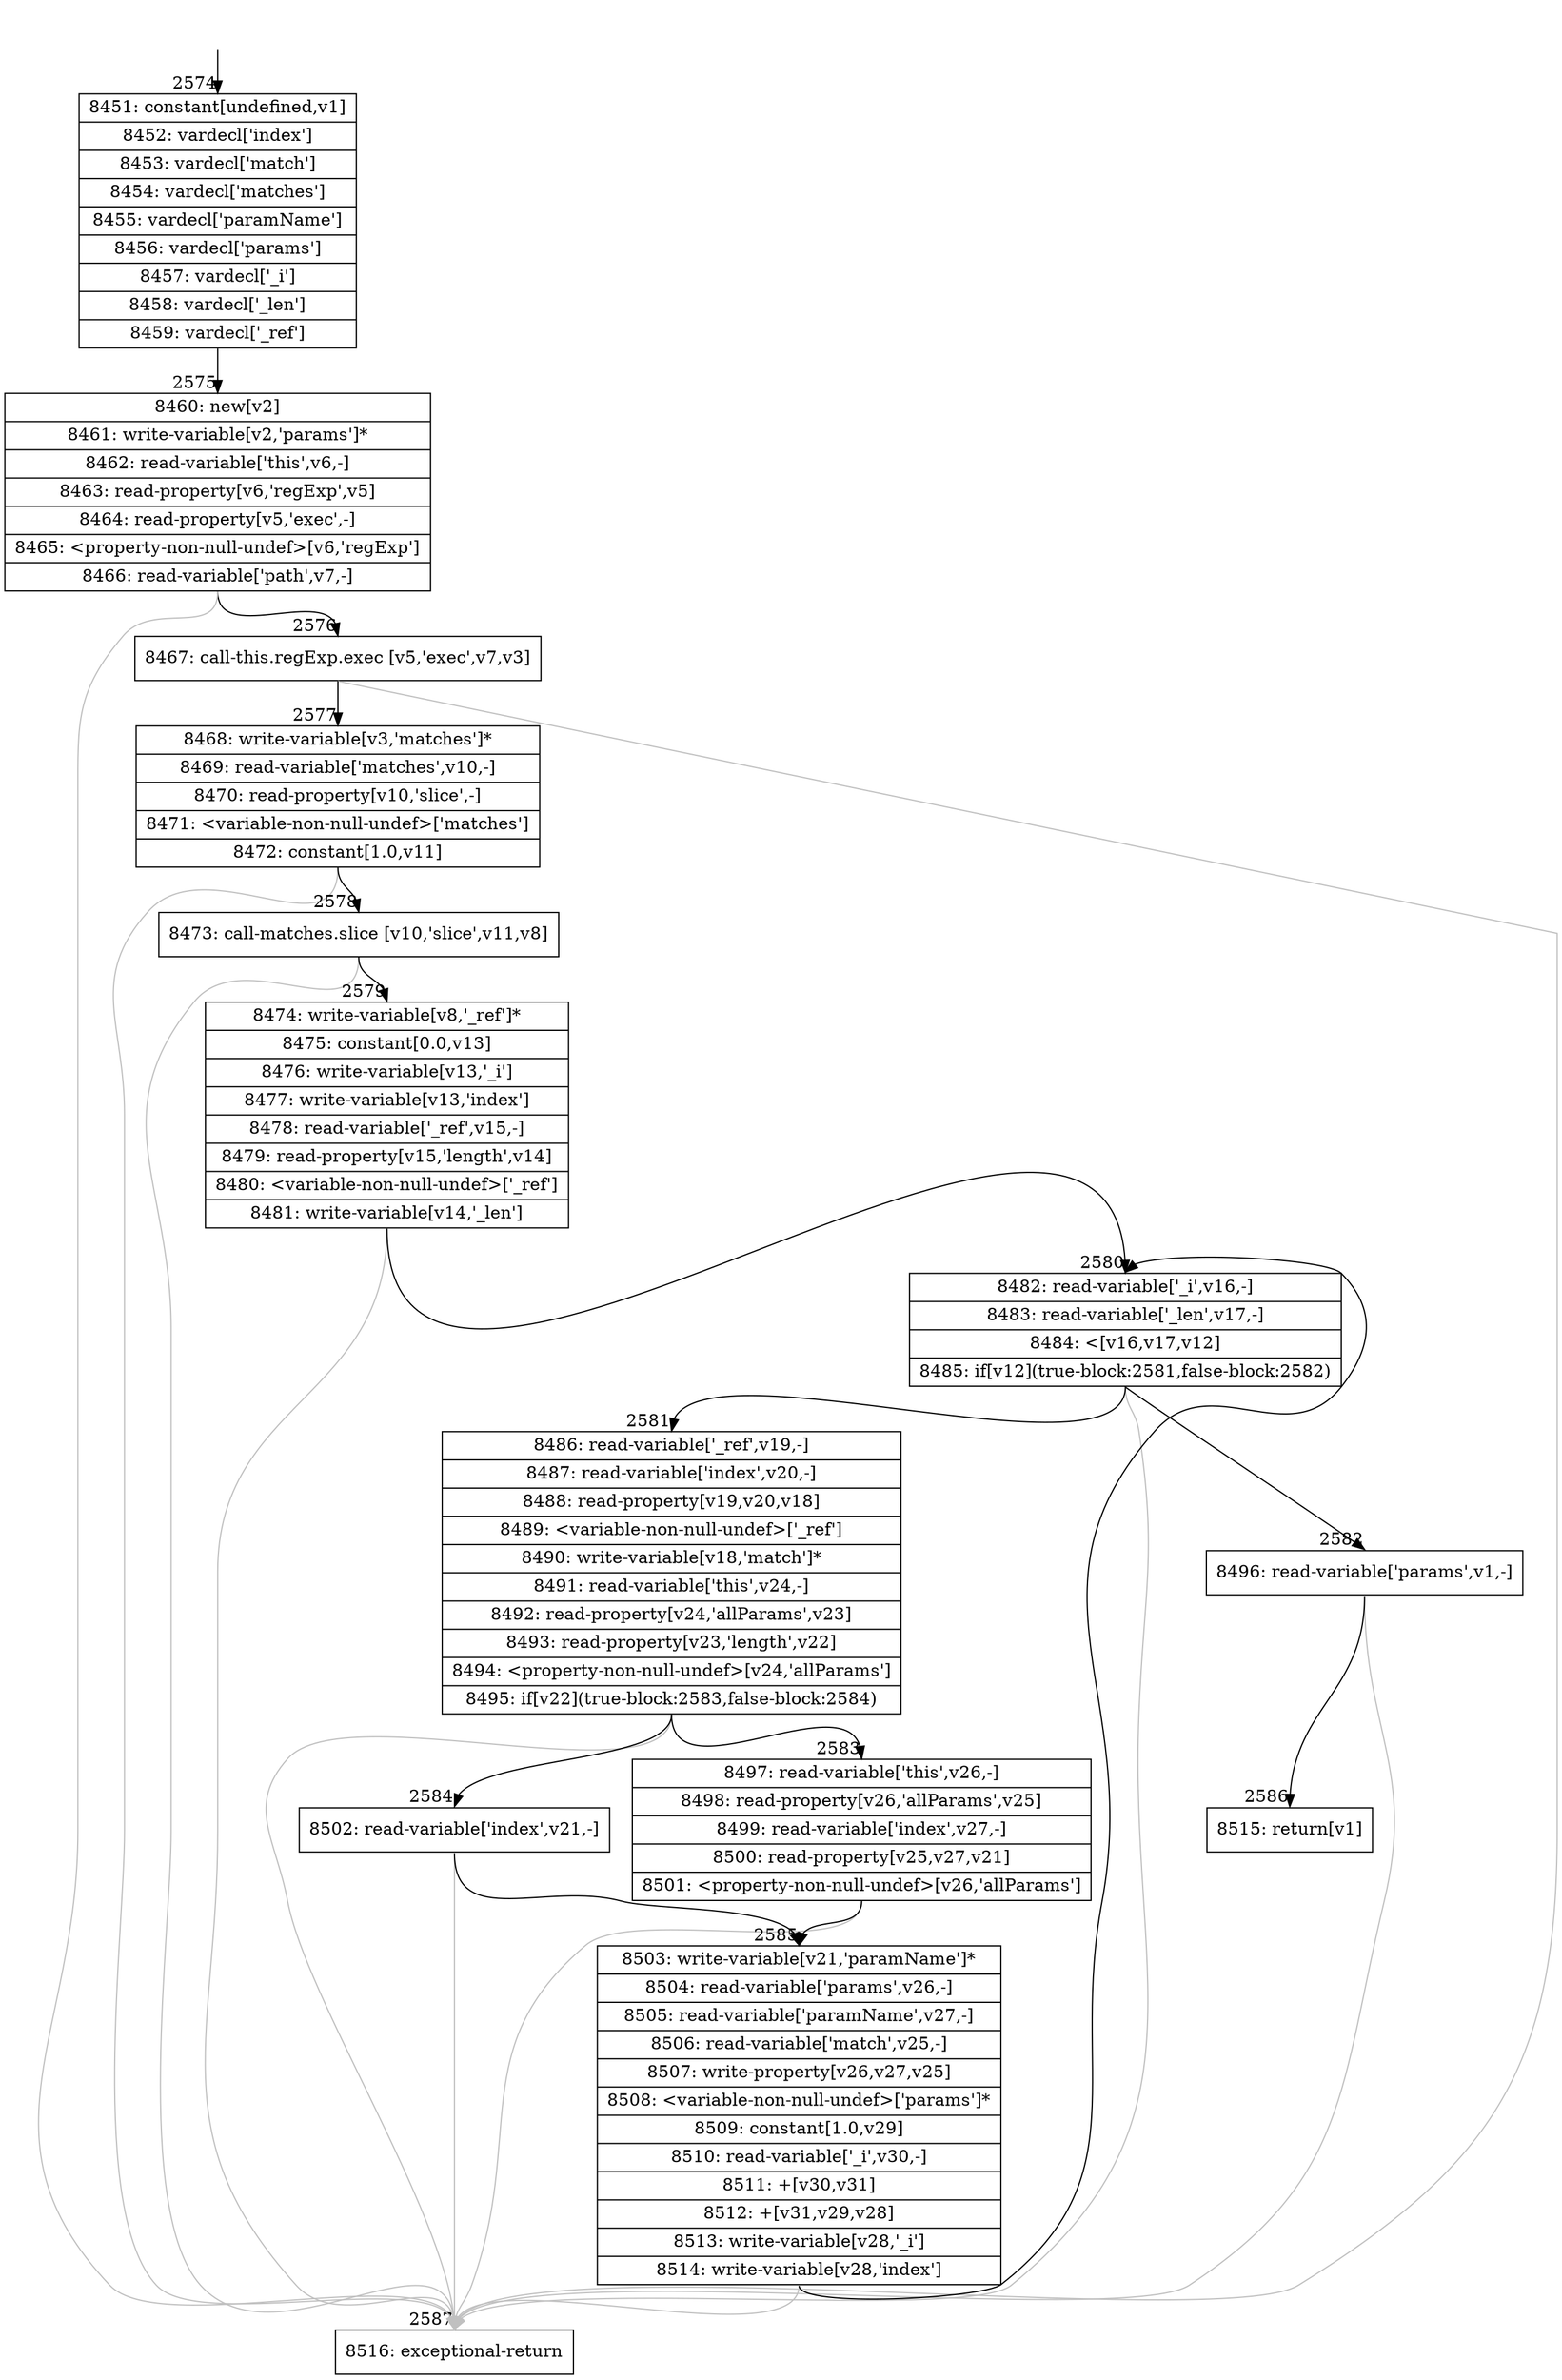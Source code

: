 digraph {
rankdir="TD"
BB_entry204[shape=none,label=""];
BB_entry204 -> BB2574 [tailport=s, headport=n, headlabel="    2574"]
BB2574 [shape=record label="{8451: constant[undefined,v1]|8452: vardecl['index']|8453: vardecl['match']|8454: vardecl['matches']|8455: vardecl['paramName']|8456: vardecl['params']|8457: vardecl['_i']|8458: vardecl['_len']|8459: vardecl['_ref']}" ] 
BB2574 -> BB2575 [tailport=s, headport=n, headlabel="      2575"]
BB2575 [shape=record label="{8460: new[v2]|8461: write-variable[v2,'params']*|8462: read-variable['this',v6,-]|8463: read-property[v6,'regExp',v5]|8464: read-property[v5,'exec',-]|8465: \<property-non-null-undef\>[v6,'regExp']|8466: read-variable['path',v7,-]}" ] 
BB2575 -> BB2576 [tailport=s, headport=n, headlabel="      2576"]
BB2575 -> BB2587 [tailport=s, headport=n, color=gray, headlabel="      2587"]
BB2576 [shape=record label="{8467: call-this.regExp.exec [v5,'exec',v7,v3]}" ] 
BB2576 -> BB2577 [tailport=s, headport=n, headlabel="      2577"]
BB2576 -> BB2587 [tailport=s, headport=n, color=gray]
BB2577 [shape=record label="{8468: write-variable[v3,'matches']*|8469: read-variable['matches',v10,-]|8470: read-property[v10,'slice',-]|8471: \<variable-non-null-undef\>['matches']|8472: constant[1.0,v11]}" ] 
BB2577 -> BB2578 [tailport=s, headport=n, headlabel="      2578"]
BB2577 -> BB2587 [tailport=s, headport=n, color=gray]
BB2578 [shape=record label="{8473: call-matches.slice [v10,'slice',v11,v8]}" ] 
BB2578 -> BB2579 [tailport=s, headport=n, headlabel="      2579"]
BB2578 -> BB2587 [tailport=s, headport=n, color=gray]
BB2579 [shape=record label="{8474: write-variable[v8,'_ref']*|8475: constant[0.0,v13]|8476: write-variable[v13,'_i']|8477: write-variable[v13,'index']|8478: read-variable['_ref',v15,-]|8479: read-property[v15,'length',v14]|8480: \<variable-non-null-undef\>['_ref']|8481: write-variable[v14,'_len']}" ] 
BB2579 -> BB2580 [tailport=s, headport=n, headlabel="      2580"]
BB2579 -> BB2587 [tailport=s, headport=n, color=gray]
BB2580 [shape=record label="{8482: read-variable['_i',v16,-]|8483: read-variable['_len',v17,-]|8484: \<[v16,v17,v12]|8485: if[v12](true-block:2581,false-block:2582)}" ] 
BB2580 -> BB2581 [tailport=s, headport=n, headlabel="      2581"]
BB2580 -> BB2582 [tailport=s, headport=n, headlabel="      2582"]
BB2580 -> BB2587 [tailport=s, headport=n, color=gray]
BB2581 [shape=record label="{8486: read-variable['_ref',v19,-]|8487: read-variable['index',v20,-]|8488: read-property[v19,v20,v18]|8489: \<variable-non-null-undef\>['_ref']|8490: write-variable[v18,'match']*|8491: read-variable['this',v24,-]|8492: read-property[v24,'allParams',v23]|8493: read-property[v23,'length',v22]|8494: \<property-non-null-undef\>[v24,'allParams']|8495: if[v22](true-block:2583,false-block:2584)}" ] 
BB2581 -> BB2583 [tailport=s, headport=n, headlabel="      2583"]
BB2581 -> BB2584 [tailport=s, headport=n, headlabel="      2584"]
BB2581 -> BB2587 [tailport=s, headport=n, color=gray]
BB2582 [shape=record label="{8496: read-variable['params',v1,-]}" ] 
BB2582 -> BB2586 [tailport=s, headport=n, headlabel="      2586"]
BB2582 -> BB2587 [tailport=s, headport=n, color=gray]
BB2583 [shape=record label="{8497: read-variable['this',v26,-]|8498: read-property[v26,'allParams',v25]|8499: read-variable['index',v27,-]|8500: read-property[v25,v27,v21]|8501: \<property-non-null-undef\>[v26,'allParams']}" ] 
BB2583 -> BB2585 [tailport=s, headport=n, headlabel="      2585"]
BB2583 -> BB2587 [tailport=s, headport=n, color=gray]
BB2584 [shape=record label="{8502: read-variable['index',v21,-]}" ] 
BB2584 -> BB2585 [tailport=s, headport=n]
BB2584 -> BB2587 [tailport=s, headport=n, color=gray]
BB2585 [shape=record label="{8503: write-variable[v21,'paramName']*|8504: read-variable['params',v26,-]|8505: read-variable['paramName',v27,-]|8506: read-variable['match',v25,-]|8507: write-property[v26,v27,v25]|8508: \<variable-non-null-undef\>['params']*|8509: constant[1.0,v29]|8510: read-variable['_i',v30,-]|8511: +[v30,v31]|8512: +[v31,v29,v28]|8513: write-variable[v28,'_i']|8514: write-variable[v28,'index']}" ] 
BB2585 -> BB2580 [tailport=s, headport=n]
BB2585 -> BB2587 [tailport=s, headport=n, color=gray]
BB2586 [shape=record label="{8515: return[v1]}" ] 
BB2587 [shape=record label="{8516: exceptional-return}" ] 
//#$~ 2292
}
